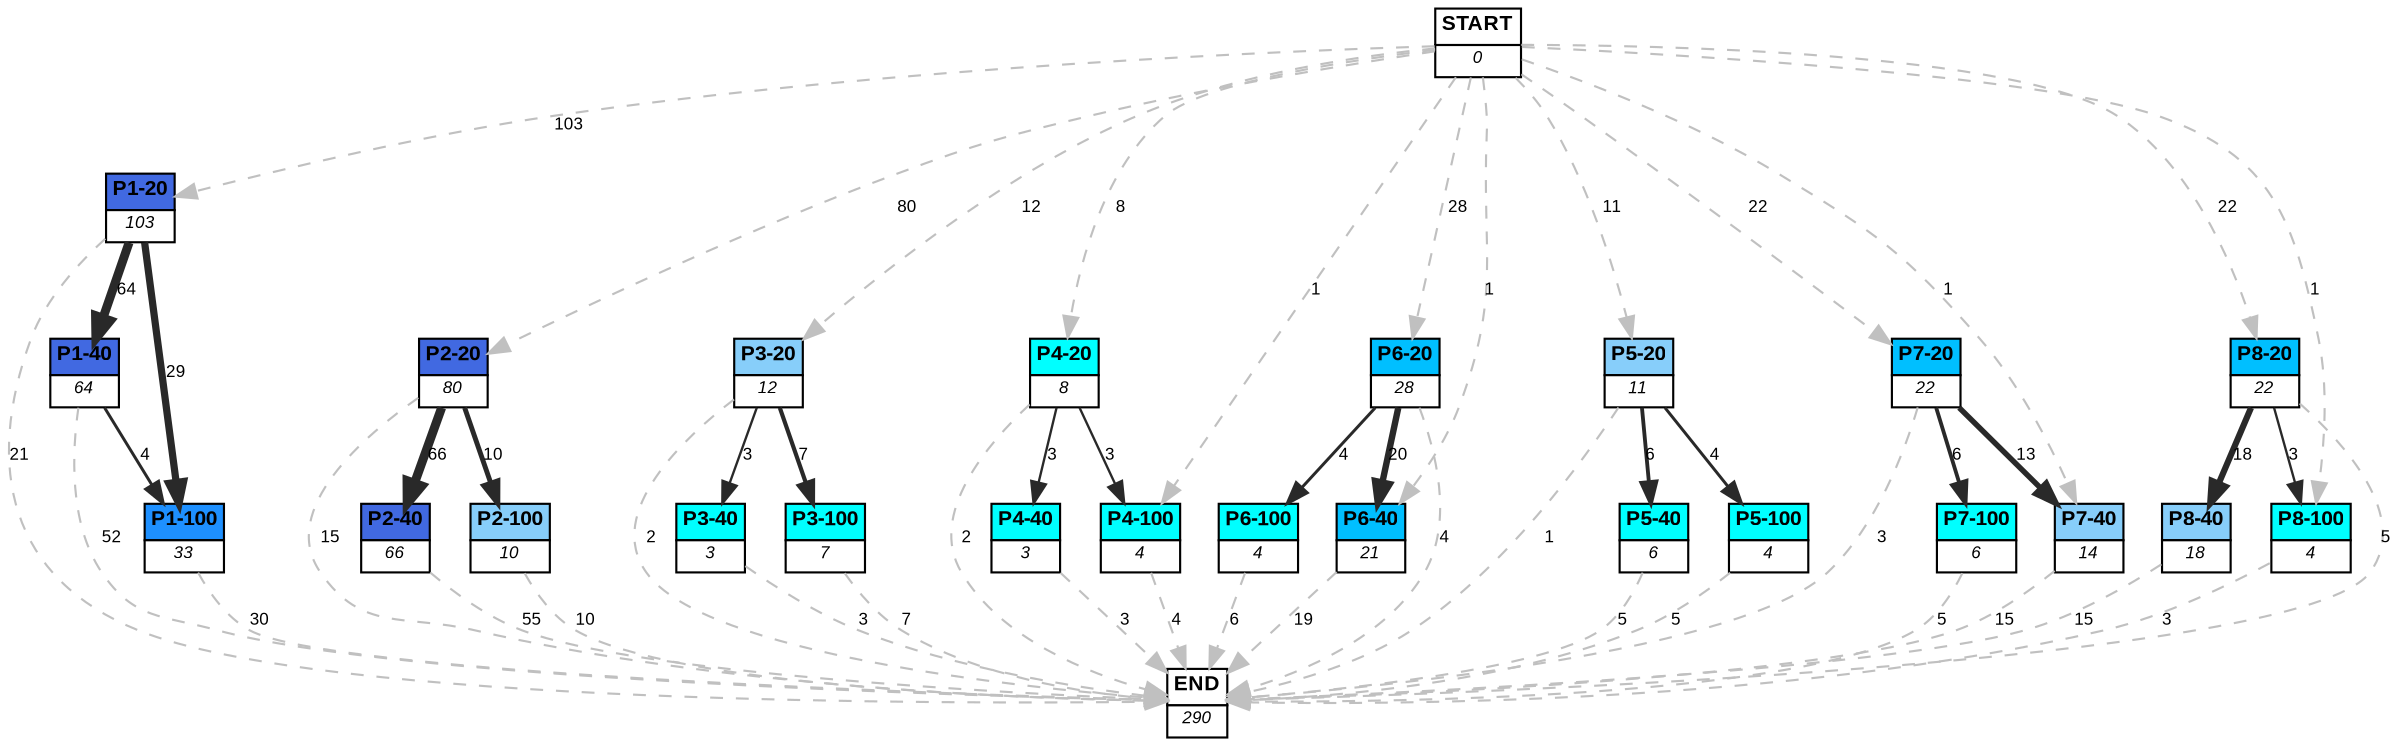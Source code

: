 digraph graphname {
	dpi = 150
	size="16,11!";
	margin = 0;
"P1-20" [shape=plain, label=<<table border="0" cellborder="1" cellspacing="0"><tr><td bgcolor="royalblue"><FONT face="Arial" POINT-SIZE="10"><b>P1-20</b></FONT></td></tr><tr><td bgcolor="white"><FONT face="Arial" POINT-SIZE="8"><i>103</i></FONT></td></tr></table>>]
"P1-40" [shape=plain, label=<<table border="0" cellborder="1" cellspacing="0"><tr><td bgcolor="royalblue"><FONT face="Arial" POINT-SIZE="10"><b>P1-40</b></FONT></td></tr><tr><td bgcolor="white"><FONT face="Arial" POINT-SIZE="8"><i>64</i></FONT></td></tr></table>>]
"P1-100" [shape=plain, label=<<table border="0" cellborder="1" cellspacing="0"><tr><td bgcolor="dodgerblue"><FONT face="Arial" POINT-SIZE="10"><b>P1-100</b></FONT></td></tr><tr><td bgcolor="white"><FONT face="Arial" POINT-SIZE="8"><i>33</i></FONT></td></tr></table>>]
"P2-20" [shape=plain, label=<<table border="0" cellborder="1" cellspacing="0"><tr><td bgcolor="royalblue"><FONT face="Arial" POINT-SIZE="10"><b>P2-20</b></FONT></td></tr><tr><td bgcolor="white"><FONT face="Arial" POINT-SIZE="8"><i>80</i></FONT></td></tr></table>>]
"P2-40" [shape=plain, label=<<table border="0" cellborder="1" cellspacing="0"><tr><td bgcolor="royalblue"><FONT face="Arial" POINT-SIZE="10"><b>P2-40</b></FONT></td></tr><tr><td bgcolor="white"><FONT face="Arial" POINT-SIZE="8"><i>66</i></FONT></td></tr></table>>]
"P3-20" [shape=plain, label=<<table border="0" cellborder="1" cellspacing="0"><tr><td bgcolor="lightskyblue"><FONT face="Arial" POINT-SIZE="10"><b>P3-20</b></FONT></td></tr><tr><td bgcolor="white"><FONT face="Arial" POINT-SIZE="8"><i>12</i></FONT></td></tr></table>>]
"P3-40" [shape=plain, label=<<table border="0" cellborder="1" cellspacing="0"><tr><td bgcolor="aqua"><FONT face="Arial" POINT-SIZE="10"><b>P3-40</b></FONT></td></tr><tr><td bgcolor="white"><FONT face="Arial" POINT-SIZE="8"><i>3</i></FONT></td></tr></table>>]
"P4-20" [shape=plain, label=<<table border="0" cellborder="1" cellspacing="0"><tr><td bgcolor="aqua"><FONT face="Arial" POINT-SIZE="10"><b>P4-20</b></FONT></td></tr><tr><td bgcolor="white"><FONT face="Arial" POINT-SIZE="8"><i>8</i></FONT></td></tr></table>>]
"P4-40" [shape=plain, label=<<table border="0" cellborder="1" cellspacing="0"><tr><td bgcolor="aqua"><FONT face="Arial" POINT-SIZE="10"><b>P4-40</b></FONT></td></tr><tr><td bgcolor="white"><FONT face="Arial" POINT-SIZE="8"><i>3</i></FONT></td></tr></table>>]
"P2-100" [shape=plain, label=<<table border="0" cellborder="1" cellspacing="0"><tr><td bgcolor="lightskyblue"><FONT face="Arial" POINT-SIZE="10"><b>P2-100</b></FONT></td></tr><tr><td bgcolor="white"><FONT face="Arial" POINT-SIZE="8"><i>10</i></FONT></td></tr></table>>]
"P6-20" [shape=plain, label=<<table border="0" cellborder="1" cellspacing="0"><tr><td bgcolor="deepskyblue"><FONT face="Arial" POINT-SIZE="10"><b>P6-20</b></FONT></td></tr><tr><td bgcolor="white"><FONT face="Arial" POINT-SIZE="8"><i>28</i></FONT></td></tr></table>>]
"P6-40" [shape=plain, label=<<table border="0" cellborder="1" cellspacing="0"><tr><td bgcolor="deepskyblue"><FONT face="Arial" POINT-SIZE="10"><b>P6-40</b></FONT></td></tr><tr><td bgcolor="white"><FONT face="Arial" POINT-SIZE="8"><i>21</i></FONT></td></tr></table>>]
"P5-20" [shape=plain, label=<<table border="0" cellborder="1" cellspacing="0"><tr><td bgcolor="lightskyblue"><FONT face="Arial" POINT-SIZE="10"><b>P5-20</b></FONT></td></tr><tr><td bgcolor="white"><FONT face="Arial" POINT-SIZE="8"><i>11</i></FONT></td></tr></table>>]
"P5-40" [shape=plain, label=<<table border="0" cellborder="1" cellspacing="0"><tr><td bgcolor="aqua"><FONT face="Arial" POINT-SIZE="10"><b>P5-40</b></FONT></td></tr><tr><td bgcolor="white"><FONT face="Arial" POINT-SIZE="8"><i>6</i></FONT></td></tr></table>>]
"P6-100" [shape=plain, label=<<table border="0" cellborder="1" cellspacing="0"><tr><td bgcolor="aqua"><FONT face="Arial" POINT-SIZE="10"><b>P6-100</b></FONT></td></tr><tr><td bgcolor="white"><FONT face="Arial" POINT-SIZE="8"><i>4</i></FONT></td></tr></table>>]
"P3-100" [shape=plain, label=<<table border="0" cellborder="1" cellspacing="0"><tr><td bgcolor="aqua"><FONT face="Arial" POINT-SIZE="10"><b>P3-100</b></FONT></td></tr><tr><td bgcolor="white"><FONT face="Arial" POINT-SIZE="8"><i>7</i></FONT></td></tr></table>>]
"P5-100" [shape=plain, label=<<table border="0" cellborder="1" cellspacing="0"><tr><td bgcolor="aqua"><FONT face="Arial" POINT-SIZE="10"><b>P5-100</b></FONT></td></tr><tr><td bgcolor="white"><FONT face="Arial" POINT-SIZE="8"><i>4</i></FONT></td></tr></table>>]
"P7-20" [shape=plain, label=<<table border="0" cellborder="1" cellspacing="0"><tr><td bgcolor="deepskyblue"><FONT face="Arial" POINT-SIZE="10"><b>P7-20</b></FONT></td></tr><tr><td bgcolor="white"><FONT face="Arial" POINT-SIZE="8"><i>22</i></FONT></td></tr></table>>]
"P7-40" [shape=plain, label=<<table border="0" cellborder="1" cellspacing="0"><tr><td bgcolor="lightskyblue"><FONT face="Arial" POINT-SIZE="10"><b>P7-40</b></FONT></td></tr><tr><td bgcolor="white"><FONT face="Arial" POINT-SIZE="8"><i>14</i></FONT></td></tr></table>>]
"P7-100" [shape=plain, label=<<table border="0" cellborder="1" cellspacing="0"><tr><td bgcolor="aqua"><FONT face="Arial" POINT-SIZE="10"><b>P7-100</b></FONT></td></tr><tr><td bgcolor="white"><FONT face="Arial" POINT-SIZE="8"><i>6</i></FONT></td></tr></table>>]
"P8-20" [shape=plain, label=<<table border="0" cellborder="1" cellspacing="0"><tr><td bgcolor="deepskyblue"><FONT face="Arial" POINT-SIZE="10"><b>P8-20</b></FONT></td></tr><tr><td bgcolor="white"><FONT face="Arial" POINT-SIZE="8"><i>22</i></FONT></td></tr></table>>]
"P8-40" [shape=plain, label=<<table border="0" cellborder="1" cellspacing="0"><tr><td bgcolor="lightskyblue"><FONT face="Arial" POINT-SIZE="10"><b>P8-40</b></FONT></td></tr><tr><td bgcolor="white"><FONT face="Arial" POINT-SIZE="8"><i>18</i></FONT></td></tr></table>>]
"P8-100" [shape=plain, label=<<table border="0" cellborder="1" cellspacing="0"><tr><td bgcolor="aqua"><FONT face="Arial" POINT-SIZE="10"><b>P8-100</b></FONT></td></tr><tr><td bgcolor="white"><FONT face="Arial" POINT-SIZE="8"><i>4</i></FONT></td></tr></table>>]
"P4-100" [shape=plain, label=<<table border="0" cellborder="1" cellspacing="0"><tr><td bgcolor="aqua"><FONT face="Arial" POINT-SIZE="10"><b>P4-100</b></FONT></td></tr><tr><td bgcolor="white"><FONT face="Arial" POINT-SIZE="8"><i>4</i></FONT></td></tr></table>>]
"START" [shape=plain, label=<<table border="0" cellborder="1" cellspacing="0"><tr><td bgcolor="white"><FONT face="Arial" POINT-SIZE="10"><b>START</b></FONT></td></tr><tr><td bgcolor="white"><FONT face="Arial" POINT-SIZE="8"><i>0</i></FONT></td></tr></table>>]
"END" [shape=plain, label=<<table border="0" cellborder="1" cellspacing="0"><tr><td bgcolor="white"><FONT face="Arial" POINT-SIZE="10"><b>END</b></FONT></td></tr><tr><td bgcolor="white"><FONT face="Arial" POINT-SIZE="8"><i>290</i></FONT></td></tr></table>>]
"P1-20" -> "P1-40" [ color=grey16 penwidth = "4.1588830833596715"label ="64" labelfloat=false fontname="Arial" fontsize=8]
"P1-20" -> "P1-100" [ color=grey16 penwidth = "3.367295829986474"label ="29" labelfloat=false fontname="Arial" fontsize=8]
"P1-20" -> "END" [ style = dashed color=grey label ="21" labelfloat=false fontname="Arial" fontsize=8]
"P1-40" -> "P1-100" [ color=grey16 penwidth = "1.3862943611198906"label ="4" labelfloat=false fontname="Arial" fontsize=8]
"P1-40" -> "END" [ style = dashed color=grey label ="52" labelfloat=false fontname="Arial" fontsize=8]
"P1-100" -> "END" [ style = dashed color=grey label ="30" labelfloat=false fontname="Arial" fontsize=8]
"P2-20" -> "P2-40" [ color=grey16 penwidth = "4.189654742026425"label ="66" labelfloat=false fontname="Arial" fontsize=8]
"P2-20" -> "P2-100" [ color=grey16 penwidth = "2.302585092994046"label ="10" labelfloat=false fontname="Arial" fontsize=8]
"P2-20" -> "END" [ style = dashed color=grey label ="15" labelfloat=false fontname="Arial" fontsize=8]
"P2-40" -> "END" [ style = dashed color=grey label ="55" labelfloat=false fontname="Arial" fontsize=8]
"P3-20" -> "P3-40" [ color=grey16 penwidth = "1.0986122886681098"label ="3" labelfloat=false fontname="Arial" fontsize=8]
"P3-20" -> "P3-100" [ color=grey16 penwidth = "1.9459101490553132"label ="7" labelfloat=false fontname="Arial" fontsize=8]
"P3-20" -> "END" [ style = dashed color=grey label ="2" labelfloat=false fontname="Arial" fontsize=8]
"P3-40" -> "END" [ style = dashed color=grey label ="3" labelfloat=false fontname="Arial" fontsize=8]
"P4-20" -> "P4-40" [ color=grey16 penwidth = "1.0986122886681098"label ="3" labelfloat=false fontname="Arial" fontsize=8]
"P4-20" -> "P4-100" [ color=grey16 penwidth = "1.0986122886681098"label ="3" labelfloat=false fontname="Arial" fontsize=8]
"P4-20" -> "END" [ style = dashed color=grey label ="2" labelfloat=false fontname="Arial" fontsize=8]
"P4-40" -> "END" [ style = dashed color=grey label ="3" labelfloat=false fontname="Arial" fontsize=8]
"P2-100" -> "END" [ style = dashed color=grey label ="10" labelfloat=false fontname="Arial" fontsize=8]
"P6-20" -> "P6-40" [ color=grey16 penwidth = "2.995732273553991"label ="20" labelfloat=false fontname="Arial" fontsize=8]
"P6-20" -> "P6-100" [ color=grey16 penwidth = "1.3862943611198906"label ="4" labelfloat=false fontname="Arial" fontsize=8]
"P6-20" -> "END" [ style = dashed color=grey label ="4" labelfloat=false fontname="Arial" fontsize=8]
"P6-40" -> "END" [ style = dashed color=grey label ="19" labelfloat=false fontname="Arial" fontsize=8]
"P5-20" -> "P5-40" [ color=grey16 penwidth = "1.791759469228055"label ="6" labelfloat=false fontname="Arial" fontsize=8]
"P5-20" -> "P5-100" [ color=grey16 penwidth = "1.3862943611198906"label ="4" labelfloat=false fontname="Arial" fontsize=8]
"P5-20" -> "END" [ style = dashed color=grey label ="1" labelfloat=false fontname="Arial" fontsize=8]
"P5-40" -> "END" [ style = dashed color=grey label ="5" labelfloat=false fontname="Arial" fontsize=8]
"P6-100" -> "END" [ style = dashed color=grey label ="6" labelfloat=false fontname="Arial" fontsize=8]
"P3-100" -> "END" [ style = dashed color=grey label ="7" labelfloat=false fontname="Arial" fontsize=8]
"P5-100" -> "END" [ style = dashed color=grey label ="5" labelfloat=false fontname="Arial" fontsize=8]
"P7-20" -> "P7-40" [ color=grey16 penwidth = "2.5649493574615367"label ="13" labelfloat=false fontname="Arial" fontsize=8]
"P7-20" -> "P7-100" [ color=grey16 penwidth = "1.791759469228055"label ="6" labelfloat=false fontname="Arial" fontsize=8]
"P7-20" -> "END" [ style = dashed color=grey label ="3" labelfloat=false fontname="Arial" fontsize=8]
"P7-40" -> "END" [ style = dashed color=grey label ="15" labelfloat=false fontname="Arial" fontsize=8]
"P7-100" -> "END" [ style = dashed color=grey label ="5" labelfloat=false fontname="Arial" fontsize=8]
"P8-20" -> "P8-40" [ color=grey16 penwidth = "2.8903717578961645"label ="18" labelfloat=false fontname="Arial" fontsize=8]
"P8-20" -> "P8-100" [ color=grey16 penwidth = "1.0986122886681098"label ="3" labelfloat=false fontname="Arial" fontsize=8]
"P8-20" -> "END" [ style = dashed color=grey label ="5" labelfloat=false fontname="Arial" fontsize=8]
"P8-40" -> "END" [ style = dashed color=grey label ="15" labelfloat=false fontname="Arial" fontsize=8]
"P8-100" -> "END" [ style = dashed color=grey label ="3" labelfloat=false fontname="Arial" fontsize=8]
"P4-100" -> "END" [ style = dashed color=grey label ="4" labelfloat=false fontname="Arial" fontsize=8]
"START" -> "P1-20" [ style = dashed color=grey label ="103" labelfloat=false fontname="Arial" fontsize=8]
"START" -> "P2-20" [ style = dashed color=grey label ="80" labelfloat=false fontname="Arial" fontsize=8]
"START" -> "P3-20" [ style = dashed color=grey label ="12" labelfloat=false fontname="Arial" fontsize=8]
"START" -> "P4-20" [ style = dashed color=grey label ="8" labelfloat=false fontname="Arial" fontsize=8]
"START" -> "P6-20" [ style = dashed color=grey label ="28" labelfloat=false fontname="Arial" fontsize=8]
"START" -> "P6-40" [ style = dashed color=grey label ="1" labelfloat=false fontname="Arial" fontsize=8]
"START" -> "P5-20" [ style = dashed color=grey label ="11" labelfloat=false fontname="Arial" fontsize=8]
"START" -> "P7-20" [ style = dashed color=grey label ="22" labelfloat=false fontname="Arial" fontsize=8]
"START" -> "P7-40" [ style = dashed color=grey label ="1" labelfloat=false fontname="Arial" fontsize=8]
"START" -> "P8-20" [ style = dashed color=grey label ="22" labelfloat=false fontname="Arial" fontsize=8]
"START" -> "P8-100" [ style = dashed color=grey label ="1" labelfloat=false fontname="Arial" fontsize=8]
"START" -> "P4-100" [ style = dashed color=grey label ="1" labelfloat=false fontname="Arial" fontsize=8]
}